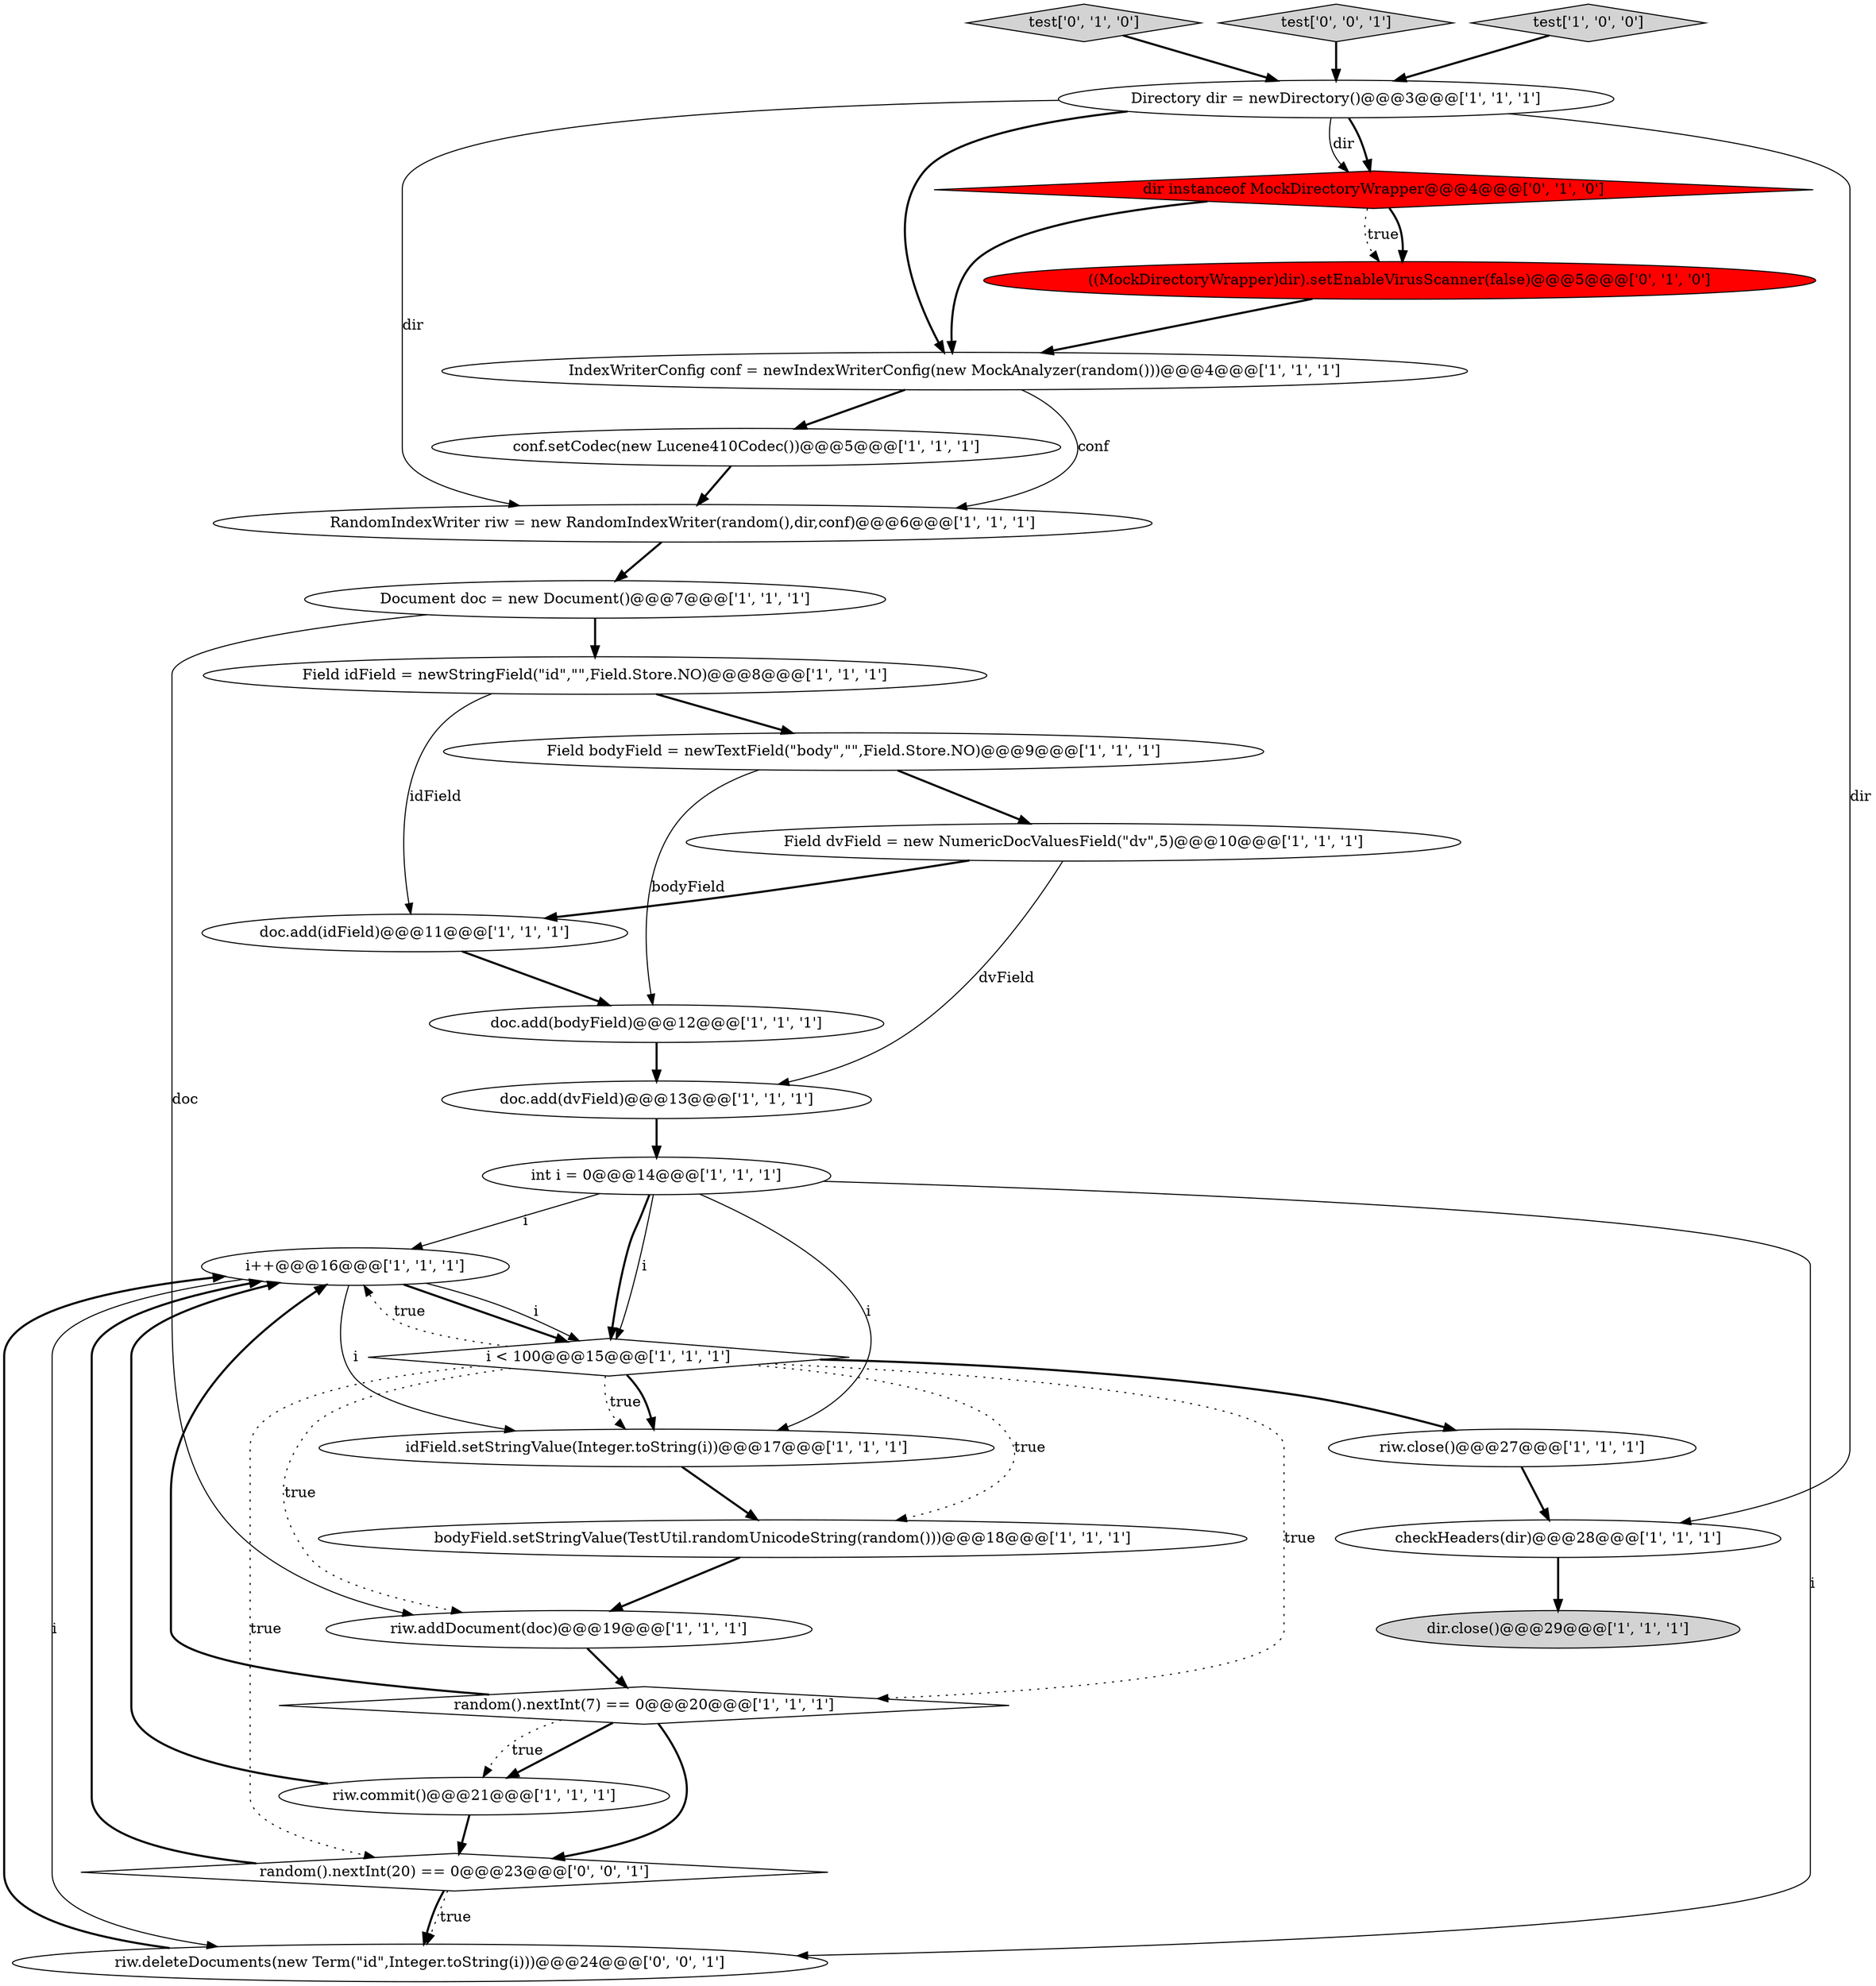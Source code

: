 digraph {
15 [style = filled, label = "Field dvField = new NumericDocValuesField(\"dv\",5)@@@10@@@['1', '1', '1']", fillcolor = white, shape = ellipse image = "AAA0AAABBB1BBB"];
21 [style = filled, label = "conf.setCodec(new Lucene410Codec())@@@5@@@['1', '1', '1']", fillcolor = white, shape = ellipse image = "AAA0AAABBB1BBB"];
1 [style = filled, label = "doc.add(dvField)@@@13@@@['1', '1', '1']", fillcolor = white, shape = ellipse image = "AAA0AAABBB1BBB"];
24 [style = filled, label = "dir instanceof MockDirectoryWrapper@@@4@@@['0', '1', '0']", fillcolor = red, shape = diamond image = "AAA1AAABBB2BBB"];
18 [style = filled, label = "int i = 0@@@14@@@['1', '1', '1']", fillcolor = white, shape = ellipse image = "AAA0AAABBB1BBB"];
6 [style = filled, label = "i++@@@16@@@['1', '1', '1']", fillcolor = white, shape = ellipse image = "AAA0AAABBB1BBB"];
8 [style = filled, label = "riw.close()@@@27@@@['1', '1', '1']", fillcolor = white, shape = ellipse image = "AAA0AAABBB1BBB"];
0 [style = filled, label = "bodyField.setStringValue(TestUtil.randomUnicodeString(random()))@@@18@@@['1', '1', '1']", fillcolor = white, shape = ellipse image = "AAA0AAABBB1BBB"];
9 [style = filled, label = "checkHeaders(dir)@@@28@@@['1', '1', '1']", fillcolor = white, shape = ellipse image = "AAA0AAABBB1BBB"];
14 [style = filled, label = "RandomIndexWriter riw = new RandomIndexWriter(random(),dir,conf)@@@6@@@['1', '1', '1']", fillcolor = white, shape = ellipse image = "AAA0AAABBB1BBB"];
17 [style = filled, label = "doc.add(bodyField)@@@12@@@['1', '1', '1']", fillcolor = white, shape = ellipse image = "AAA0AAABBB1BBB"];
10 [style = filled, label = "i < 100@@@15@@@['1', '1', '1']", fillcolor = white, shape = diamond image = "AAA0AAABBB1BBB"];
4 [style = filled, label = "riw.commit()@@@21@@@['1', '1', '1']", fillcolor = white, shape = ellipse image = "AAA0AAABBB1BBB"];
22 [style = filled, label = "IndexWriterConfig conf = newIndexWriterConfig(new MockAnalyzer(random()))@@@4@@@['1', '1', '1']", fillcolor = white, shape = ellipse image = "AAA0AAABBB1BBB"];
23 [style = filled, label = "test['0', '1', '0']", fillcolor = lightgray, shape = diamond image = "AAA0AAABBB2BBB"];
20 [style = filled, label = "Field idField = newStringField(\"id\",\"\",Field.Store.NO)@@@8@@@['1', '1', '1']", fillcolor = white, shape = ellipse image = "AAA0AAABBB1BBB"];
25 [style = filled, label = "((MockDirectoryWrapper)dir).setEnableVirusScanner(false)@@@5@@@['0', '1', '0']", fillcolor = red, shape = ellipse image = "AAA1AAABBB2BBB"];
28 [style = filled, label = "random().nextInt(20) == 0@@@23@@@['0', '0', '1']", fillcolor = white, shape = diamond image = "AAA0AAABBB3BBB"];
11 [style = filled, label = "random().nextInt(7) == 0@@@20@@@['1', '1', '1']", fillcolor = white, shape = diamond image = "AAA0AAABBB1BBB"];
26 [style = filled, label = "riw.deleteDocuments(new Term(\"id\",Integer.toString(i)))@@@24@@@['0', '0', '1']", fillcolor = white, shape = ellipse image = "AAA0AAABBB3BBB"];
19 [style = filled, label = "Directory dir = newDirectory()@@@3@@@['1', '1', '1']", fillcolor = white, shape = ellipse image = "AAA0AAABBB1BBB"];
13 [style = filled, label = "doc.add(idField)@@@11@@@['1', '1', '1']", fillcolor = white, shape = ellipse image = "AAA0AAABBB1BBB"];
27 [style = filled, label = "test['0', '0', '1']", fillcolor = lightgray, shape = diamond image = "AAA0AAABBB3BBB"];
12 [style = filled, label = "dir.close()@@@29@@@['1', '1', '1']", fillcolor = lightgray, shape = ellipse image = "AAA0AAABBB1BBB"];
16 [style = filled, label = "test['1', '0', '0']", fillcolor = lightgray, shape = diamond image = "AAA0AAABBB1BBB"];
5 [style = filled, label = "Document doc = new Document()@@@7@@@['1', '1', '1']", fillcolor = white, shape = ellipse image = "AAA0AAABBB1BBB"];
2 [style = filled, label = "Field bodyField = newTextField(\"body\",\"\",Field.Store.NO)@@@9@@@['1', '1', '1']", fillcolor = white, shape = ellipse image = "AAA0AAABBB1BBB"];
3 [style = filled, label = "idField.setStringValue(Integer.toString(i))@@@17@@@['1', '1', '1']", fillcolor = white, shape = ellipse image = "AAA0AAABBB1BBB"];
7 [style = filled, label = "riw.addDocument(doc)@@@19@@@['1', '1', '1']", fillcolor = white, shape = ellipse image = "AAA0AAABBB1BBB"];
11->28 [style = bold, label=""];
20->13 [style = solid, label="idField"];
15->13 [style = bold, label=""];
7->11 [style = bold, label=""];
28->6 [style = bold, label=""];
10->6 [style = dotted, label="true"];
6->26 [style = solid, label="i"];
17->1 [style = bold, label=""];
10->28 [style = dotted, label="true"];
25->22 [style = bold, label=""];
5->20 [style = bold, label=""];
24->25 [style = dotted, label="true"];
4->6 [style = bold, label=""];
18->10 [style = solid, label="i"];
11->6 [style = bold, label=""];
11->4 [style = bold, label=""];
19->14 [style = solid, label="dir"];
22->21 [style = bold, label=""];
10->3 [style = dotted, label="true"];
10->3 [style = bold, label=""];
28->26 [style = bold, label=""];
1->18 [style = bold, label=""];
2->17 [style = solid, label="bodyField"];
11->4 [style = dotted, label="true"];
16->19 [style = bold, label=""];
26->6 [style = bold, label=""];
24->22 [style = bold, label=""];
18->3 [style = solid, label="i"];
4->28 [style = bold, label=""];
3->0 [style = bold, label=""];
5->7 [style = solid, label="doc"];
0->7 [style = bold, label=""];
20->2 [style = bold, label=""];
19->24 [style = bold, label=""];
19->24 [style = solid, label="dir"];
13->17 [style = bold, label=""];
18->26 [style = solid, label="i"];
18->10 [style = bold, label=""];
10->8 [style = bold, label=""];
18->6 [style = solid, label="i"];
10->11 [style = dotted, label="true"];
19->9 [style = solid, label="dir"];
24->25 [style = bold, label=""];
6->10 [style = bold, label=""];
23->19 [style = bold, label=""];
28->26 [style = dotted, label="true"];
2->15 [style = bold, label=""];
6->10 [style = solid, label="i"];
21->14 [style = bold, label=""];
8->9 [style = bold, label=""];
10->0 [style = dotted, label="true"];
27->19 [style = bold, label=""];
9->12 [style = bold, label=""];
22->14 [style = solid, label="conf"];
19->22 [style = bold, label=""];
6->3 [style = solid, label="i"];
10->7 [style = dotted, label="true"];
15->1 [style = solid, label="dvField"];
14->5 [style = bold, label=""];
}

